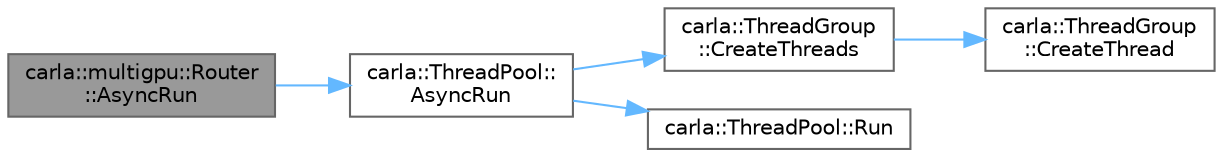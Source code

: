 digraph "carla::multigpu::Router::AsyncRun"
{
 // INTERACTIVE_SVG=YES
 // LATEX_PDF_SIZE
  bgcolor="transparent";
  edge [fontname=Helvetica,fontsize=10,labelfontname=Helvetica,labelfontsize=10];
  node [fontname=Helvetica,fontsize=10,shape=box,height=0.2,width=0.4];
  rankdir="LR";
  Node1 [id="Node000001",label="carla::multigpu::Router\l::AsyncRun",height=0.2,width=0.4,color="gray40", fillcolor="grey60", style="filled", fontcolor="black",tooltip=" "];
  Node1 -> Node2 [id="edge1_Node000001_Node000002",color="steelblue1",style="solid",tooltip=" "];
  Node2 [id="Node000002",label="carla::ThreadPool::\lAsyncRun",height=0.2,width=0.4,color="grey40", fillcolor="white", style="filled",URL="$da/d72/classcarla_1_1ThreadPool.html#a44af52924b5a2dbd0699808a4394f30f",tooltip="Launch threads to run tasks asynchronously."];
  Node2 -> Node3 [id="edge2_Node000002_Node000003",color="steelblue1",style="solid",tooltip=" "];
  Node3 [id="Node000003",label="carla::ThreadGroup\l::CreateThreads",height=0.2,width=0.4,color="grey40", fillcolor="white", style="filled",URL="$db/d71/classcarla_1_1ThreadGroup.html#a7c76ec6db944947c149985627442434b",tooltip=" "];
  Node3 -> Node4 [id="edge3_Node000003_Node000004",color="steelblue1",style="solid",tooltip=" "];
  Node4 [id="Node000004",label="carla::ThreadGroup\l::CreateThread",height=0.2,width=0.4,color="grey40", fillcolor="white", style="filled",URL="$db/d71/classcarla_1_1ThreadGroup.html#acc9d822c4e73247c9565e3c089debf4a",tooltip=" "];
  Node2 -> Node5 [id="edge4_Node000002_Node000005",color="steelblue1",style="solid",tooltip=" "];
  Node5 [id="Node000005",label="carla::ThreadPool::Run",height=0.2,width=0.4,color="grey40", fillcolor="white", style="filled",URL="$da/d72/classcarla_1_1ThreadPool.html#a75cacb83795788d41db12ebf27a25ee3",tooltip="Run tasks in this thread."];
}
